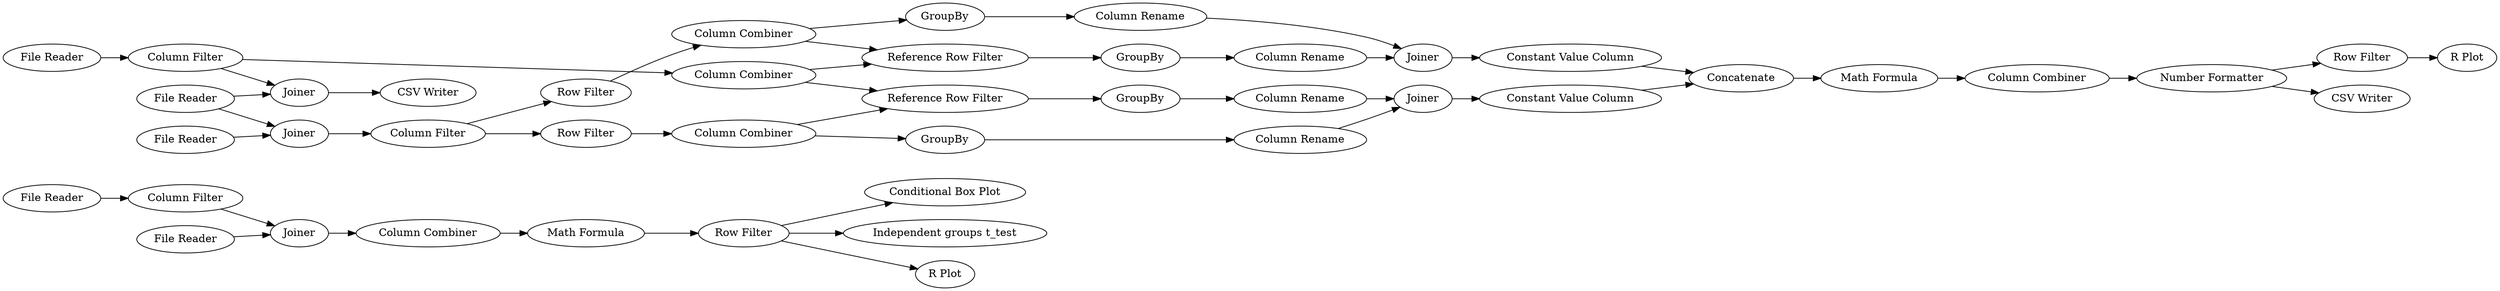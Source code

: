digraph {
	1 [label="File Reader"]
	4 [label="File Reader"]
	5 [label="Column Filter"]
	6 [label=Joiner]
	7 [label="Column Combiner"]
	8 [label="Conditional Box Plot"]
	9 [label="Row Filter"]
	10 [label="Independent groups t_test"]
	11 [label="Math Formula"]
	12 [label="R Plot"]
	13 [label="File Reader"]
	14 [label="File Reader"]
	15 [label="File Reader"]
	16 [label=Joiner]
	17 [label="Column Filter"]
	18 [label="Row Filter"]
	19 [label="Row Filter"]
	20 [label="Column Combiner"]
	21 [label="Column Combiner"]
	23 [label="Column Filter"]
	24 [label="Column Combiner"]
	26 [label="Reference Row Filter"]
	27 [label="Reference Row Filter"]
	28 [label=GroupBy]
	29 [label="Column Rename"]
	30 [label="Column Rename"]
	31 [label=GroupBy]
	32 [label=GroupBy]
	33 [label=GroupBy]
	34 [label="Column Rename"]
	35 [label="Column Rename"]
	36 [label=Joiner]
	37 [label=Joiner]
	38 [label="Constant Value Column"]
	39 [label="Constant Value Column"]
	40 [label=Concatenate]
	41 [label="Math Formula"]
	42 [label="R Plot"]
	43 [label="Row Filter"]
	44 [label="Column Combiner"]
	45 [label="Number Formatter"]
	46 [label="CSV Writer"]
	47 [label=Joiner]
	48 [label="CSV Writer"]
	1 -> 5
	4 -> 6
	5 -> 6
	6 -> 7
	7 -> 11
	9 -> 8
	9 -> 10
	9 -> 12
	11 -> 9
	13 -> 16
	14 -> 23
	15 -> 16
	15 -> 47
	16 -> 17
	17 -> 19
	17 -> 18
	18 -> 21
	19 -> 20
	20 -> 28
	20 -> 26
	21 -> 31
	21 -> 27
	23 -> 24
	23 -> 47
	24 -> 26
	24 -> 27
	26 -> 32
	27 -> 33
	28 -> 29
	29 -> 36
	30 -> 37
	31 -> 30
	32 -> 34
	33 -> 35
	34 -> 36
	35 -> 37
	36 -> 38
	37 -> 39
	38 -> 40
	39 -> 40
	40 -> 41
	41 -> 44
	43 -> 42
	44 -> 45
	45 -> 46
	45 -> 43
	47 -> 48
	rankdir=LR
}
